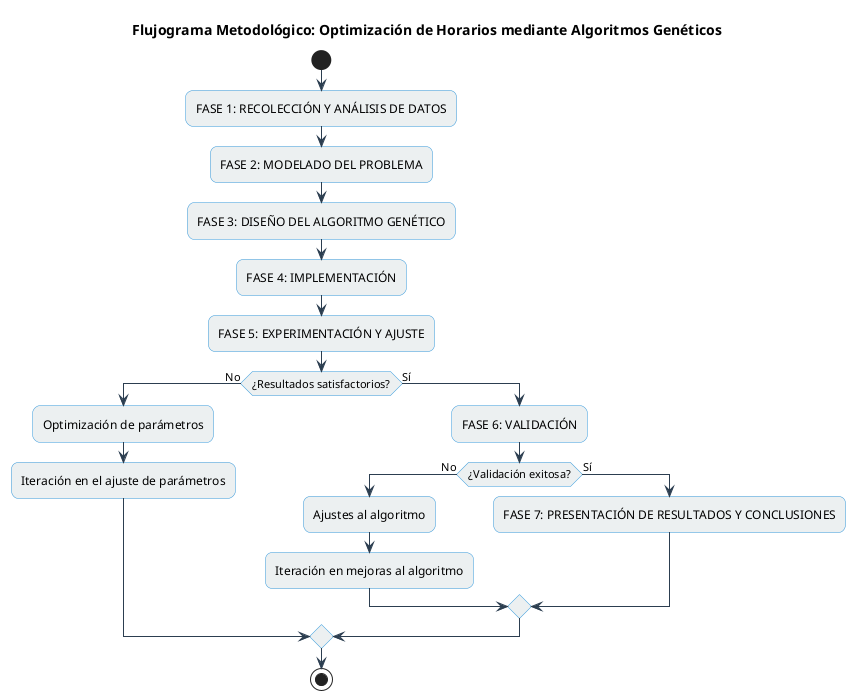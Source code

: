 @startuml
skinparam backgroundColor white
skinparam roundCorner 15
skinparam arrowColor #2c3e50
skinparam activityBorderColor #3498db
skinparam activityBackgroundColor #ecf0f1

title Flujograma Metodológico: Optimización de Horarios mediante Algoritmos Genéticos

start

:FASE 1: RECOLECCIÓN Y ANÁLISIS DE DATOS;

:FASE 2: MODELADO DEL PROBLEMA;


:FASE 3: DISEÑO DEL ALGORITMO GENÉTICO;


:FASE 4: IMPLEMENTACIÓN;


:FASE 5: EXPERIMENTACIÓN Y AJUSTE;

if (¿Resultados satisfactorios?) then (No)
  :Optimización de parámetros;
  :Iteración en el ajuste de parámetros;
else (Sí)
  :FASE 6: VALIDACIÓN;

  if (¿Validación exitosa?) then (No)
    :Ajustes al algoritmo;
    :Iteración en mejoras al algoritmo;
  else (Sí)
    :FASE 7: PRESENTACIÓN DE RESULTADOS Y CONCLUSIONES;

  endif
endif

stop
@enduml